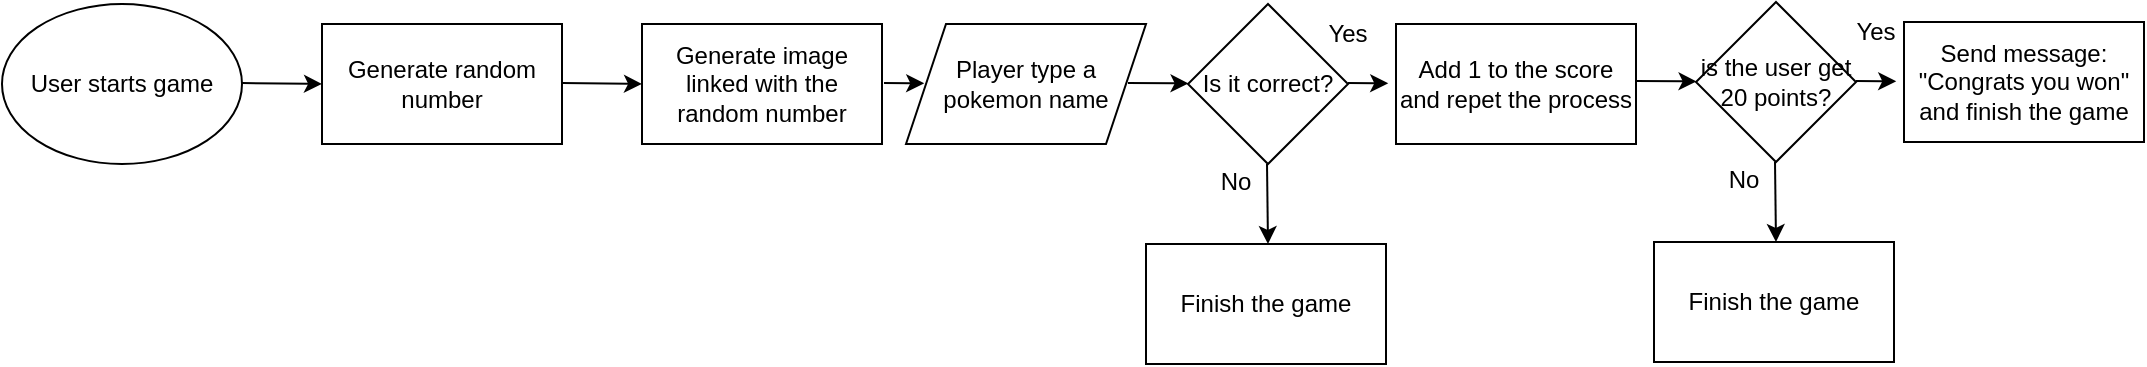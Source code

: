 <mxfile version="20.2.3" type="github">
  <diagram id="C5RBs43oDa-KdzZeNtuy" name="Page-1">
    <mxGraphModel dx="1038" dy="528" grid="1" gridSize="10" guides="1" tooltips="1" connect="1" arrows="1" fold="1" page="1" pageScale="1" pageWidth="3300" pageHeight="4681" math="0" shadow="0">
      <root>
        <mxCell id="WIyWlLk6GJQsqaUBKTNV-0" />
        <mxCell id="WIyWlLk6GJQsqaUBKTNV-1" parent="WIyWlLk6GJQsqaUBKTNV-0" />
        <mxCell id="VZHWj6WbuhnKlZ6PBOk7-0" value="User starts game" style="ellipse;whiteSpace=wrap;html=1;" vertex="1" parent="WIyWlLk6GJQsqaUBKTNV-1">
          <mxGeometry x="60" y="40" width="120" height="80" as="geometry" />
        </mxCell>
        <mxCell id="VZHWj6WbuhnKlZ6PBOk7-1" value="" style="endArrow=classic;html=1;rounded=0;" edge="1" parent="WIyWlLk6GJQsqaUBKTNV-1">
          <mxGeometry width="50" height="50" relative="1" as="geometry">
            <mxPoint x="180" y="79.5" as="sourcePoint" />
            <mxPoint x="220" y="80" as="targetPoint" />
          </mxGeometry>
        </mxCell>
        <mxCell id="VZHWj6WbuhnKlZ6PBOk7-2" value="Generate random number" style="rounded=0;whiteSpace=wrap;html=1;" vertex="1" parent="WIyWlLk6GJQsqaUBKTNV-1">
          <mxGeometry x="220" y="50" width="120" height="60" as="geometry" />
        </mxCell>
        <mxCell id="VZHWj6WbuhnKlZ6PBOk7-4" value="" style="endArrow=classic;html=1;rounded=0;" edge="1" parent="WIyWlLk6GJQsqaUBKTNV-1">
          <mxGeometry width="50" height="50" relative="1" as="geometry">
            <mxPoint x="340" y="79.5" as="sourcePoint" />
            <mxPoint x="380" y="80" as="targetPoint" />
          </mxGeometry>
        </mxCell>
        <mxCell id="VZHWj6WbuhnKlZ6PBOk7-5" value="Generate image linked with the random number" style="rounded=0;whiteSpace=wrap;html=1;" vertex="1" parent="WIyWlLk6GJQsqaUBKTNV-1">
          <mxGeometry x="380" y="50" width="120" height="60" as="geometry" />
        </mxCell>
        <mxCell id="VZHWj6WbuhnKlZ6PBOk7-6" value="" style="endArrow=classic;html=1;rounded=0;" edge="1" parent="WIyWlLk6GJQsqaUBKTNV-1">
          <mxGeometry width="50" height="50" relative="1" as="geometry">
            <mxPoint x="501" y="79.5" as="sourcePoint" />
            <mxPoint x="521.119" y="79.644" as="targetPoint" />
          </mxGeometry>
        </mxCell>
        <mxCell id="VZHWj6WbuhnKlZ6PBOk7-7" value="Player type a pokemon name" style="shape=parallelogram;perimeter=parallelogramPerimeter;whiteSpace=wrap;html=1;fixedSize=1;" vertex="1" parent="WIyWlLk6GJQsqaUBKTNV-1">
          <mxGeometry x="512" y="50" width="120" height="60" as="geometry" />
        </mxCell>
        <mxCell id="VZHWj6WbuhnKlZ6PBOk7-9" value="" style="endArrow=classic;html=1;rounded=0;" edge="1" parent="WIyWlLk6GJQsqaUBKTNV-1" target="VZHWj6WbuhnKlZ6PBOk7-10">
          <mxGeometry width="50" height="50" relative="1" as="geometry">
            <mxPoint x="623" y="79.5" as="sourcePoint" />
            <mxPoint x="693" y="80" as="targetPoint" />
          </mxGeometry>
        </mxCell>
        <mxCell id="VZHWj6WbuhnKlZ6PBOk7-10" value="Is it correct?" style="rhombus;whiteSpace=wrap;html=1;" vertex="1" parent="WIyWlLk6GJQsqaUBKTNV-1">
          <mxGeometry x="653" y="40" width="80" height="80" as="geometry" />
        </mxCell>
        <mxCell id="VZHWj6WbuhnKlZ6PBOk7-12" value="Add 1 to the score and repet the process" style="rounded=0;whiteSpace=wrap;html=1;" vertex="1" parent="WIyWlLk6GJQsqaUBKTNV-1">
          <mxGeometry x="757" y="50" width="120" height="60" as="geometry" />
        </mxCell>
        <mxCell id="VZHWj6WbuhnKlZ6PBOk7-15" value="" style="endArrow=classic;html=1;rounded=0;" edge="1" parent="WIyWlLk6GJQsqaUBKTNV-1">
          <mxGeometry width="50" height="50" relative="1" as="geometry">
            <mxPoint x="733" y="79.5" as="sourcePoint" />
            <mxPoint x="753.119" y="79.644" as="targetPoint" />
          </mxGeometry>
        </mxCell>
        <mxCell id="VZHWj6WbuhnKlZ6PBOk7-16" value="Yes" style="text;html=1;strokeColor=none;fillColor=none;align=center;verticalAlign=middle;whiteSpace=wrap;rounded=0;" vertex="1" parent="WIyWlLk6GJQsqaUBKTNV-1">
          <mxGeometry x="703" y="40" width="60" height="30" as="geometry" />
        </mxCell>
        <mxCell id="VZHWj6WbuhnKlZ6PBOk7-17" value="" style="endArrow=classic;html=1;rounded=0;" edge="1" parent="WIyWlLk6GJQsqaUBKTNV-1">
          <mxGeometry width="50" height="50" relative="1" as="geometry">
            <mxPoint x="692.5" y="120" as="sourcePoint" />
            <mxPoint x="693" y="160" as="targetPoint" />
          </mxGeometry>
        </mxCell>
        <mxCell id="VZHWj6WbuhnKlZ6PBOk7-18" value="No" style="text;html=1;strokeColor=none;fillColor=none;align=center;verticalAlign=middle;whiteSpace=wrap;rounded=0;" vertex="1" parent="WIyWlLk6GJQsqaUBKTNV-1">
          <mxGeometry x="647" y="114" width="60" height="30" as="geometry" />
        </mxCell>
        <mxCell id="VZHWj6WbuhnKlZ6PBOk7-19" value="Finish the game" style="rounded=0;whiteSpace=wrap;html=1;" vertex="1" parent="WIyWlLk6GJQsqaUBKTNV-1">
          <mxGeometry x="632" y="160" width="120" height="60" as="geometry" />
        </mxCell>
        <mxCell id="VZHWj6WbuhnKlZ6PBOk7-20" value="" style="endArrow=classic;html=1;rounded=0;" edge="1" parent="WIyWlLk6GJQsqaUBKTNV-1" target="VZHWj6WbuhnKlZ6PBOk7-21">
          <mxGeometry width="50" height="50" relative="1" as="geometry">
            <mxPoint x="877" y="78.5" as="sourcePoint" />
            <mxPoint x="947" y="79" as="targetPoint" />
          </mxGeometry>
        </mxCell>
        <mxCell id="VZHWj6WbuhnKlZ6PBOk7-21" value="is the user get 20 points?" style="rhombus;whiteSpace=wrap;html=1;" vertex="1" parent="WIyWlLk6GJQsqaUBKTNV-1">
          <mxGeometry x="907" y="39" width="80" height="80" as="geometry" />
        </mxCell>
        <mxCell id="VZHWj6WbuhnKlZ6PBOk7-22" value="&lt;div&gt;Send message: &quot;Congrats you won&quot;&lt;/div&gt;&lt;div&gt;and finish the game&lt;br&gt;&lt;/div&gt;" style="rounded=0;whiteSpace=wrap;html=1;" vertex="1" parent="WIyWlLk6GJQsqaUBKTNV-1">
          <mxGeometry x="1011" y="49" width="120" height="60" as="geometry" />
        </mxCell>
        <mxCell id="VZHWj6WbuhnKlZ6PBOk7-23" value="" style="endArrow=classic;html=1;rounded=0;" edge="1" parent="WIyWlLk6GJQsqaUBKTNV-1">
          <mxGeometry width="50" height="50" relative="1" as="geometry">
            <mxPoint x="987" y="78.5" as="sourcePoint" />
            <mxPoint x="1007.119" y="78.644" as="targetPoint" />
          </mxGeometry>
        </mxCell>
        <mxCell id="VZHWj6WbuhnKlZ6PBOk7-24" value="" style="endArrow=classic;html=1;rounded=0;" edge="1" parent="WIyWlLk6GJQsqaUBKTNV-1">
          <mxGeometry width="50" height="50" relative="1" as="geometry">
            <mxPoint x="946.5" y="119" as="sourcePoint" />
            <mxPoint x="947" y="159" as="targetPoint" />
          </mxGeometry>
        </mxCell>
        <mxCell id="VZHWj6WbuhnKlZ6PBOk7-25" value="No" style="text;html=1;strokeColor=none;fillColor=none;align=center;verticalAlign=middle;whiteSpace=wrap;rounded=0;" vertex="1" parent="WIyWlLk6GJQsqaUBKTNV-1">
          <mxGeometry x="901" y="113" width="60" height="30" as="geometry" />
        </mxCell>
        <mxCell id="VZHWj6WbuhnKlZ6PBOk7-26" value="Finish the game" style="rounded=0;whiteSpace=wrap;html=1;" vertex="1" parent="WIyWlLk6GJQsqaUBKTNV-1">
          <mxGeometry x="886" y="159" width="120" height="60" as="geometry" />
        </mxCell>
        <mxCell id="VZHWj6WbuhnKlZ6PBOk7-28" value="Yes" style="text;html=1;strokeColor=none;fillColor=none;align=center;verticalAlign=middle;whiteSpace=wrap;rounded=0;" vertex="1" parent="WIyWlLk6GJQsqaUBKTNV-1">
          <mxGeometry x="967" y="39" width="60" height="30" as="geometry" />
        </mxCell>
      </root>
    </mxGraphModel>
  </diagram>
</mxfile>

